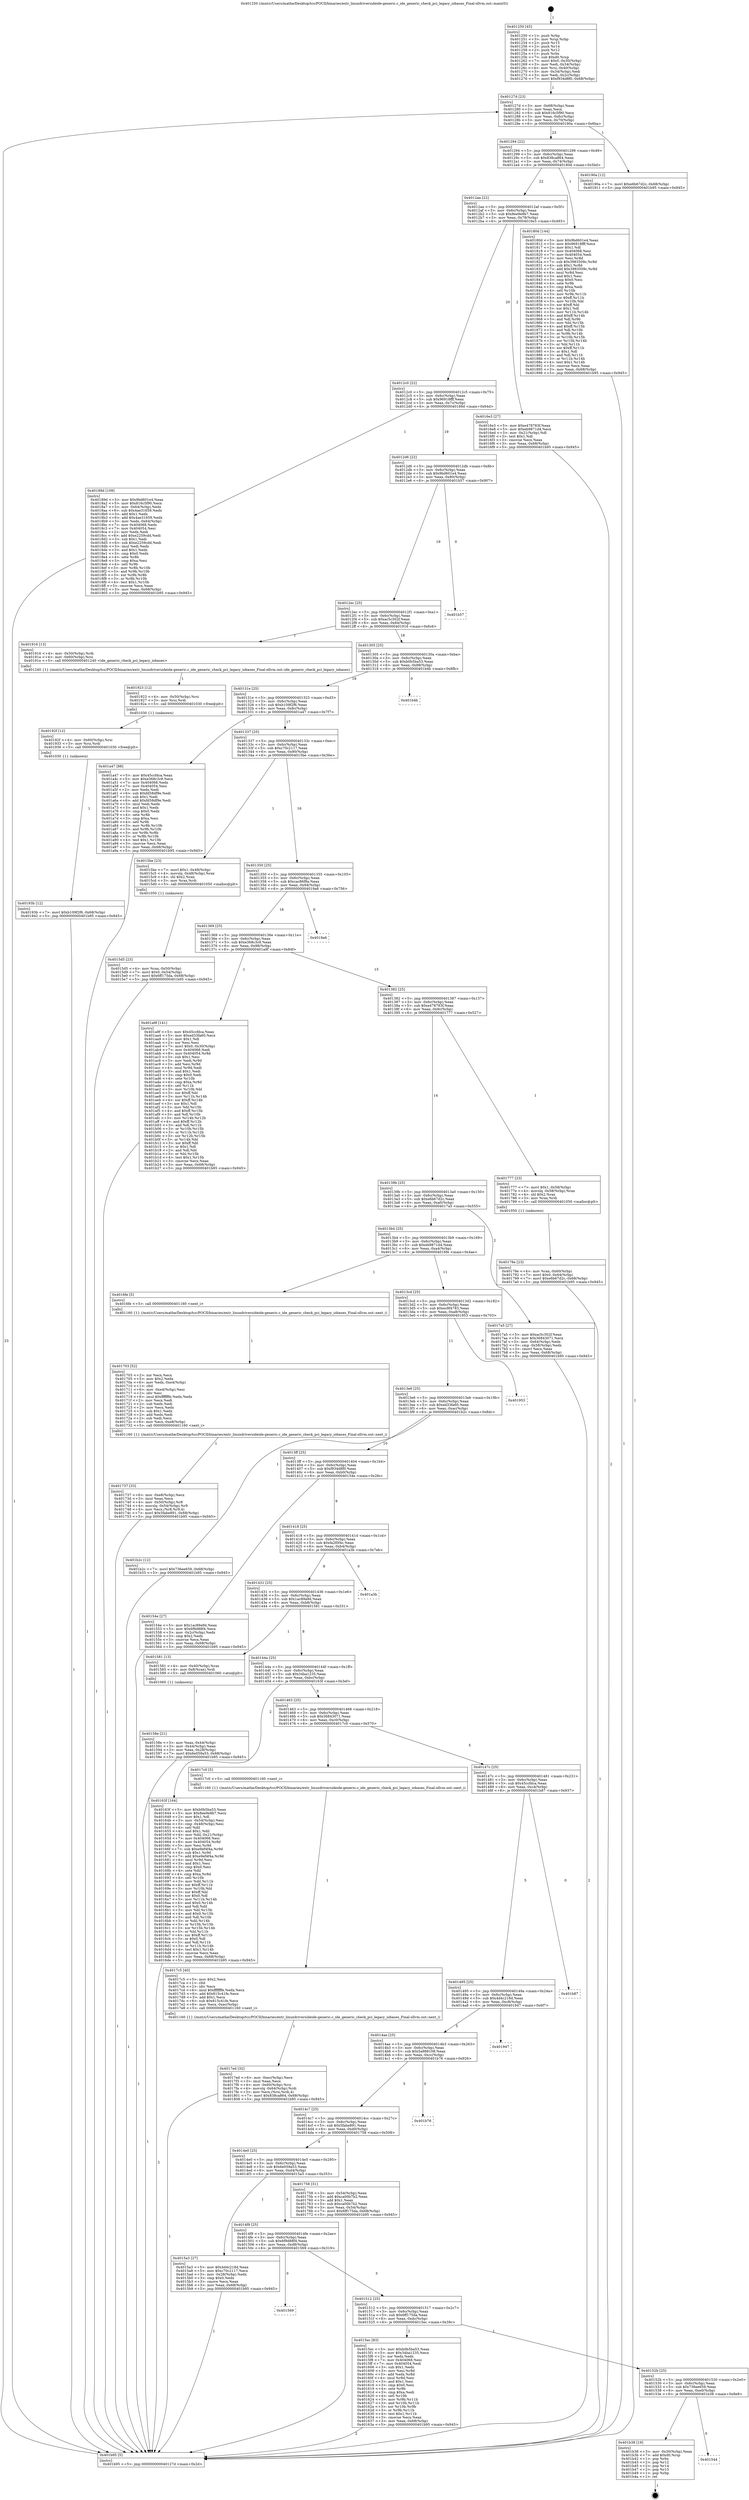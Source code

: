 digraph "0x401250" {
  label = "0x401250 (/mnt/c/Users/mathe/Desktop/tcc/POCII/binaries/extr_linuxdriversideide-generic.c_ide_generic_check_pci_legacy_iobases_Final-ollvm.out::main(0))"
  labelloc = "t"
  node[shape=record]

  Entry [label="",width=0.3,height=0.3,shape=circle,fillcolor=black,style=filled]
  "0x40127d" [label="{
     0x40127d [23]\l
     | [instrs]\l
     &nbsp;&nbsp;0x40127d \<+3\>: mov -0x68(%rbp),%eax\l
     &nbsp;&nbsp;0x401280 \<+2\>: mov %eax,%ecx\l
     &nbsp;&nbsp;0x401282 \<+6\>: sub $0x816c5f90,%ecx\l
     &nbsp;&nbsp;0x401288 \<+3\>: mov %eax,-0x6c(%rbp)\l
     &nbsp;&nbsp;0x40128b \<+3\>: mov %ecx,-0x70(%rbp)\l
     &nbsp;&nbsp;0x40128e \<+6\>: je 000000000040190a \<main+0x6ba\>\l
  }"]
  "0x40190a" [label="{
     0x40190a [12]\l
     | [instrs]\l
     &nbsp;&nbsp;0x40190a \<+7\>: movl $0xe6b67d2c,-0x68(%rbp)\l
     &nbsp;&nbsp;0x401911 \<+5\>: jmp 0000000000401b95 \<main+0x945\>\l
  }"]
  "0x401294" [label="{
     0x401294 [22]\l
     | [instrs]\l
     &nbsp;&nbsp;0x401294 \<+5\>: jmp 0000000000401299 \<main+0x49\>\l
     &nbsp;&nbsp;0x401299 \<+3\>: mov -0x6c(%rbp),%eax\l
     &nbsp;&nbsp;0x40129c \<+5\>: sub $0x838ca864,%eax\l
     &nbsp;&nbsp;0x4012a1 \<+3\>: mov %eax,-0x74(%rbp)\l
     &nbsp;&nbsp;0x4012a4 \<+6\>: je 000000000040180d \<main+0x5bd\>\l
  }"]
  Exit [label="",width=0.3,height=0.3,shape=circle,fillcolor=black,style=filled,peripheries=2]
  "0x40180d" [label="{
     0x40180d [144]\l
     | [instrs]\l
     &nbsp;&nbsp;0x40180d \<+5\>: mov $0x9bd601e4,%eax\l
     &nbsp;&nbsp;0x401812 \<+5\>: mov $0x96918fff,%ecx\l
     &nbsp;&nbsp;0x401817 \<+2\>: mov $0x1,%dl\l
     &nbsp;&nbsp;0x401819 \<+7\>: mov 0x404068,%esi\l
     &nbsp;&nbsp;0x401820 \<+7\>: mov 0x404054,%edi\l
     &nbsp;&nbsp;0x401827 \<+3\>: mov %esi,%r8d\l
     &nbsp;&nbsp;0x40182a \<+7\>: sub $0x3983509c,%r8d\l
     &nbsp;&nbsp;0x401831 \<+4\>: sub $0x1,%r8d\l
     &nbsp;&nbsp;0x401835 \<+7\>: add $0x3983509c,%r8d\l
     &nbsp;&nbsp;0x40183c \<+4\>: imul %r8d,%esi\l
     &nbsp;&nbsp;0x401840 \<+3\>: and $0x1,%esi\l
     &nbsp;&nbsp;0x401843 \<+3\>: cmp $0x0,%esi\l
     &nbsp;&nbsp;0x401846 \<+4\>: sete %r9b\l
     &nbsp;&nbsp;0x40184a \<+3\>: cmp $0xa,%edi\l
     &nbsp;&nbsp;0x40184d \<+4\>: setl %r10b\l
     &nbsp;&nbsp;0x401851 \<+3\>: mov %r9b,%r11b\l
     &nbsp;&nbsp;0x401854 \<+4\>: xor $0xff,%r11b\l
     &nbsp;&nbsp;0x401858 \<+3\>: mov %r10b,%bl\l
     &nbsp;&nbsp;0x40185b \<+3\>: xor $0xff,%bl\l
     &nbsp;&nbsp;0x40185e \<+3\>: xor $0x1,%dl\l
     &nbsp;&nbsp;0x401861 \<+3\>: mov %r11b,%r14b\l
     &nbsp;&nbsp;0x401864 \<+4\>: and $0xff,%r14b\l
     &nbsp;&nbsp;0x401868 \<+3\>: and %dl,%r9b\l
     &nbsp;&nbsp;0x40186b \<+3\>: mov %bl,%r15b\l
     &nbsp;&nbsp;0x40186e \<+4\>: and $0xff,%r15b\l
     &nbsp;&nbsp;0x401872 \<+3\>: and %dl,%r10b\l
     &nbsp;&nbsp;0x401875 \<+3\>: or %r9b,%r14b\l
     &nbsp;&nbsp;0x401878 \<+3\>: or %r10b,%r15b\l
     &nbsp;&nbsp;0x40187b \<+3\>: xor %r15b,%r14b\l
     &nbsp;&nbsp;0x40187e \<+3\>: or %bl,%r11b\l
     &nbsp;&nbsp;0x401881 \<+4\>: xor $0xff,%r11b\l
     &nbsp;&nbsp;0x401885 \<+3\>: or $0x1,%dl\l
     &nbsp;&nbsp;0x401888 \<+3\>: and %dl,%r11b\l
     &nbsp;&nbsp;0x40188b \<+3\>: or %r11b,%r14b\l
     &nbsp;&nbsp;0x40188e \<+4\>: test $0x1,%r14b\l
     &nbsp;&nbsp;0x401892 \<+3\>: cmovne %ecx,%eax\l
     &nbsp;&nbsp;0x401895 \<+3\>: mov %eax,-0x68(%rbp)\l
     &nbsp;&nbsp;0x401898 \<+5\>: jmp 0000000000401b95 \<main+0x945\>\l
  }"]
  "0x4012aa" [label="{
     0x4012aa [22]\l
     | [instrs]\l
     &nbsp;&nbsp;0x4012aa \<+5\>: jmp 00000000004012af \<main+0x5f\>\l
     &nbsp;&nbsp;0x4012af \<+3\>: mov -0x6c(%rbp),%eax\l
     &nbsp;&nbsp;0x4012b2 \<+5\>: sub $0x8ee9e9b7,%eax\l
     &nbsp;&nbsp;0x4012b7 \<+3\>: mov %eax,-0x78(%rbp)\l
     &nbsp;&nbsp;0x4012ba \<+6\>: je 00000000004016e3 \<main+0x493\>\l
  }"]
  "0x401544" [label="{
     0x401544\l
  }", style=dashed]
  "0x4016e3" [label="{
     0x4016e3 [27]\l
     | [instrs]\l
     &nbsp;&nbsp;0x4016e3 \<+5\>: mov $0xe478783f,%eax\l
     &nbsp;&nbsp;0x4016e8 \<+5\>: mov $0xeb9871d4,%ecx\l
     &nbsp;&nbsp;0x4016ed \<+3\>: mov -0x21(%rbp),%dl\l
     &nbsp;&nbsp;0x4016f0 \<+3\>: test $0x1,%dl\l
     &nbsp;&nbsp;0x4016f3 \<+3\>: cmovne %ecx,%eax\l
     &nbsp;&nbsp;0x4016f6 \<+3\>: mov %eax,-0x68(%rbp)\l
     &nbsp;&nbsp;0x4016f9 \<+5\>: jmp 0000000000401b95 \<main+0x945\>\l
  }"]
  "0x4012c0" [label="{
     0x4012c0 [22]\l
     | [instrs]\l
     &nbsp;&nbsp;0x4012c0 \<+5\>: jmp 00000000004012c5 \<main+0x75\>\l
     &nbsp;&nbsp;0x4012c5 \<+3\>: mov -0x6c(%rbp),%eax\l
     &nbsp;&nbsp;0x4012c8 \<+5\>: sub $0x96918fff,%eax\l
     &nbsp;&nbsp;0x4012cd \<+3\>: mov %eax,-0x7c(%rbp)\l
     &nbsp;&nbsp;0x4012d0 \<+6\>: je 000000000040189d \<main+0x64d\>\l
  }"]
  "0x401b38" [label="{
     0x401b38 [19]\l
     | [instrs]\l
     &nbsp;&nbsp;0x401b38 \<+3\>: mov -0x30(%rbp),%eax\l
     &nbsp;&nbsp;0x401b3b \<+7\>: add $0xd0,%rsp\l
     &nbsp;&nbsp;0x401b42 \<+1\>: pop %rbx\l
     &nbsp;&nbsp;0x401b43 \<+2\>: pop %r12\l
     &nbsp;&nbsp;0x401b45 \<+2\>: pop %r14\l
     &nbsp;&nbsp;0x401b47 \<+2\>: pop %r15\l
     &nbsp;&nbsp;0x401b49 \<+1\>: pop %rbp\l
     &nbsp;&nbsp;0x401b4a \<+1\>: ret\l
  }"]
  "0x40189d" [label="{
     0x40189d [109]\l
     | [instrs]\l
     &nbsp;&nbsp;0x40189d \<+5\>: mov $0x9bd601e4,%eax\l
     &nbsp;&nbsp;0x4018a2 \<+5\>: mov $0x816c5f90,%ecx\l
     &nbsp;&nbsp;0x4018a7 \<+3\>: mov -0x64(%rbp),%edx\l
     &nbsp;&nbsp;0x4018aa \<+6\>: sub $0x4ae31659,%edx\l
     &nbsp;&nbsp;0x4018b0 \<+3\>: add $0x1,%edx\l
     &nbsp;&nbsp;0x4018b3 \<+6\>: add $0x4ae31659,%edx\l
     &nbsp;&nbsp;0x4018b9 \<+3\>: mov %edx,-0x64(%rbp)\l
     &nbsp;&nbsp;0x4018bc \<+7\>: mov 0x404068,%edx\l
     &nbsp;&nbsp;0x4018c3 \<+7\>: mov 0x404054,%esi\l
     &nbsp;&nbsp;0x4018ca \<+2\>: mov %edx,%edi\l
     &nbsp;&nbsp;0x4018cc \<+6\>: add $0xe2259cdd,%edi\l
     &nbsp;&nbsp;0x4018d2 \<+3\>: sub $0x1,%edi\l
     &nbsp;&nbsp;0x4018d5 \<+6\>: sub $0xe2259cdd,%edi\l
     &nbsp;&nbsp;0x4018db \<+3\>: imul %edi,%edx\l
     &nbsp;&nbsp;0x4018de \<+3\>: and $0x1,%edx\l
     &nbsp;&nbsp;0x4018e1 \<+3\>: cmp $0x0,%edx\l
     &nbsp;&nbsp;0x4018e4 \<+4\>: sete %r8b\l
     &nbsp;&nbsp;0x4018e8 \<+3\>: cmp $0xa,%esi\l
     &nbsp;&nbsp;0x4018eb \<+4\>: setl %r9b\l
     &nbsp;&nbsp;0x4018ef \<+3\>: mov %r8b,%r10b\l
     &nbsp;&nbsp;0x4018f2 \<+3\>: and %r9b,%r10b\l
     &nbsp;&nbsp;0x4018f5 \<+3\>: xor %r9b,%r8b\l
     &nbsp;&nbsp;0x4018f8 \<+3\>: or %r8b,%r10b\l
     &nbsp;&nbsp;0x4018fb \<+4\>: test $0x1,%r10b\l
     &nbsp;&nbsp;0x4018ff \<+3\>: cmovne %ecx,%eax\l
     &nbsp;&nbsp;0x401902 \<+3\>: mov %eax,-0x68(%rbp)\l
     &nbsp;&nbsp;0x401905 \<+5\>: jmp 0000000000401b95 \<main+0x945\>\l
  }"]
  "0x4012d6" [label="{
     0x4012d6 [22]\l
     | [instrs]\l
     &nbsp;&nbsp;0x4012d6 \<+5\>: jmp 00000000004012db \<main+0x8b\>\l
     &nbsp;&nbsp;0x4012db \<+3\>: mov -0x6c(%rbp),%eax\l
     &nbsp;&nbsp;0x4012de \<+5\>: sub $0x9bd601e4,%eax\l
     &nbsp;&nbsp;0x4012e3 \<+3\>: mov %eax,-0x80(%rbp)\l
     &nbsp;&nbsp;0x4012e6 \<+6\>: je 0000000000401b57 \<main+0x907\>\l
  }"]
  "0x40193b" [label="{
     0x40193b [12]\l
     | [instrs]\l
     &nbsp;&nbsp;0x40193b \<+7\>: movl $0xb109f2f6,-0x68(%rbp)\l
     &nbsp;&nbsp;0x401942 \<+5\>: jmp 0000000000401b95 \<main+0x945\>\l
  }"]
  "0x401b57" [label="{
     0x401b57\l
  }", style=dashed]
  "0x4012ec" [label="{
     0x4012ec [25]\l
     | [instrs]\l
     &nbsp;&nbsp;0x4012ec \<+5\>: jmp 00000000004012f1 \<main+0xa1\>\l
     &nbsp;&nbsp;0x4012f1 \<+3\>: mov -0x6c(%rbp),%eax\l
     &nbsp;&nbsp;0x4012f4 \<+5\>: sub $0xac5c302f,%eax\l
     &nbsp;&nbsp;0x4012f9 \<+6\>: mov %eax,-0x84(%rbp)\l
     &nbsp;&nbsp;0x4012ff \<+6\>: je 0000000000401916 \<main+0x6c6\>\l
  }"]
  "0x40192f" [label="{
     0x40192f [12]\l
     | [instrs]\l
     &nbsp;&nbsp;0x40192f \<+4\>: mov -0x60(%rbp),%rsi\l
     &nbsp;&nbsp;0x401933 \<+3\>: mov %rsi,%rdi\l
     &nbsp;&nbsp;0x401936 \<+5\>: call 0000000000401030 \<free@plt\>\l
     | [calls]\l
     &nbsp;&nbsp;0x401030 \{1\} (unknown)\l
  }"]
  "0x401916" [label="{
     0x401916 [13]\l
     | [instrs]\l
     &nbsp;&nbsp;0x401916 \<+4\>: mov -0x50(%rbp),%rdi\l
     &nbsp;&nbsp;0x40191a \<+4\>: mov -0x60(%rbp),%rsi\l
     &nbsp;&nbsp;0x40191e \<+5\>: call 0000000000401240 \<ide_generic_check_pci_legacy_iobases\>\l
     | [calls]\l
     &nbsp;&nbsp;0x401240 \{1\} (/mnt/c/Users/mathe/Desktop/tcc/POCII/binaries/extr_linuxdriversideide-generic.c_ide_generic_check_pci_legacy_iobases_Final-ollvm.out::ide_generic_check_pci_legacy_iobases)\l
  }"]
  "0x401305" [label="{
     0x401305 [25]\l
     | [instrs]\l
     &nbsp;&nbsp;0x401305 \<+5\>: jmp 000000000040130a \<main+0xba\>\l
     &nbsp;&nbsp;0x40130a \<+3\>: mov -0x6c(%rbp),%eax\l
     &nbsp;&nbsp;0x40130d \<+5\>: sub $0xb0b5ba53,%eax\l
     &nbsp;&nbsp;0x401312 \<+6\>: mov %eax,-0x88(%rbp)\l
     &nbsp;&nbsp;0x401318 \<+6\>: je 0000000000401b4b \<main+0x8fb\>\l
  }"]
  "0x401923" [label="{
     0x401923 [12]\l
     | [instrs]\l
     &nbsp;&nbsp;0x401923 \<+4\>: mov -0x50(%rbp),%rsi\l
     &nbsp;&nbsp;0x401927 \<+3\>: mov %rsi,%rdi\l
     &nbsp;&nbsp;0x40192a \<+5\>: call 0000000000401030 \<free@plt\>\l
     | [calls]\l
     &nbsp;&nbsp;0x401030 \{1\} (unknown)\l
  }"]
  "0x401b4b" [label="{
     0x401b4b\l
  }", style=dashed]
  "0x40131e" [label="{
     0x40131e [25]\l
     | [instrs]\l
     &nbsp;&nbsp;0x40131e \<+5\>: jmp 0000000000401323 \<main+0xd3\>\l
     &nbsp;&nbsp;0x401323 \<+3\>: mov -0x6c(%rbp),%eax\l
     &nbsp;&nbsp;0x401326 \<+5\>: sub $0xb109f2f6,%eax\l
     &nbsp;&nbsp;0x40132b \<+6\>: mov %eax,-0x8c(%rbp)\l
     &nbsp;&nbsp;0x401331 \<+6\>: je 0000000000401a47 \<main+0x7f7\>\l
  }"]
  "0x4017ed" [label="{
     0x4017ed [32]\l
     | [instrs]\l
     &nbsp;&nbsp;0x4017ed \<+6\>: mov -0xec(%rbp),%ecx\l
     &nbsp;&nbsp;0x4017f3 \<+3\>: imul %eax,%ecx\l
     &nbsp;&nbsp;0x4017f6 \<+4\>: mov -0x60(%rbp),%rsi\l
     &nbsp;&nbsp;0x4017fa \<+4\>: movslq -0x64(%rbp),%rdi\l
     &nbsp;&nbsp;0x4017fe \<+3\>: mov %ecx,(%rsi,%rdi,4)\l
     &nbsp;&nbsp;0x401801 \<+7\>: movl $0x838ca864,-0x68(%rbp)\l
     &nbsp;&nbsp;0x401808 \<+5\>: jmp 0000000000401b95 \<main+0x945\>\l
  }"]
  "0x401a47" [label="{
     0x401a47 [88]\l
     | [instrs]\l
     &nbsp;&nbsp;0x401a47 \<+5\>: mov $0x45ccfdca,%eax\l
     &nbsp;&nbsp;0x401a4c \<+5\>: mov $0xe368c3c9,%ecx\l
     &nbsp;&nbsp;0x401a51 \<+7\>: mov 0x404068,%edx\l
     &nbsp;&nbsp;0x401a58 \<+7\>: mov 0x404054,%esi\l
     &nbsp;&nbsp;0x401a5f \<+2\>: mov %edx,%edi\l
     &nbsp;&nbsp;0x401a61 \<+6\>: sub $0xfd58df9e,%edi\l
     &nbsp;&nbsp;0x401a67 \<+3\>: sub $0x1,%edi\l
     &nbsp;&nbsp;0x401a6a \<+6\>: add $0xfd58df9e,%edi\l
     &nbsp;&nbsp;0x401a70 \<+3\>: imul %edi,%edx\l
     &nbsp;&nbsp;0x401a73 \<+3\>: and $0x1,%edx\l
     &nbsp;&nbsp;0x401a76 \<+3\>: cmp $0x0,%edx\l
     &nbsp;&nbsp;0x401a79 \<+4\>: sete %r8b\l
     &nbsp;&nbsp;0x401a7d \<+3\>: cmp $0xa,%esi\l
     &nbsp;&nbsp;0x401a80 \<+4\>: setl %r9b\l
     &nbsp;&nbsp;0x401a84 \<+3\>: mov %r8b,%r10b\l
     &nbsp;&nbsp;0x401a87 \<+3\>: and %r9b,%r10b\l
     &nbsp;&nbsp;0x401a8a \<+3\>: xor %r9b,%r8b\l
     &nbsp;&nbsp;0x401a8d \<+3\>: or %r8b,%r10b\l
     &nbsp;&nbsp;0x401a90 \<+4\>: test $0x1,%r10b\l
     &nbsp;&nbsp;0x401a94 \<+3\>: cmovne %ecx,%eax\l
     &nbsp;&nbsp;0x401a97 \<+3\>: mov %eax,-0x68(%rbp)\l
     &nbsp;&nbsp;0x401a9a \<+5\>: jmp 0000000000401b95 \<main+0x945\>\l
  }"]
  "0x401337" [label="{
     0x401337 [25]\l
     | [instrs]\l
     &nbsp;&nbsp;0x401337 \<+5\>: jmp 000000000040133c \<main+0xec\>\l
     &nbsp;&nbsp;0x40133c \<+3\>: mov -0x6c(%rbp),%eax\l
     &nbsp;&nbsp;0x40133f \<+5\>: sub $0xc70c2117,%eax\l
     &nbsp;&nbsp;0x401344 \<+6\>: mov %eax,-0x90(%rbp)\l
     &nbsp;&nbsp;0x40134a \<+6\>: je 00000000004015be \<main+0x36e\>\l
  }"]
  "0x4017c5" [label="{
     0x4017c5 [40]\l
     | [instrs]\l
     &nbsp;&nbsp;0x4017c5 \<+5\>: mov $0x2,%ecx\l
     &nbsp;&nbsp;0x4017ca \<+1\>: cltd\l
     &nbsp;&nbsp;0x4017cb \<+2\>: idiv %ecx\l
     &nbsp;&nbsp;0x4017cd \<+6\>: imul $0xfffffffe,%edx,%ecx\l
     &nbsp;&nbsp;0x4017d3 \<+6\>: add $0x815c41fe,%ecx\l
     &nbsp;&nbsp;0x4017d9 \<+3\>: add $0x1,%ecx\l
     &nbsp;&nbsp;0x4017dc \<+6\>: sub $0x815c41fe,%ecx\l
     &nbsp;&nbsp;0x4017e2 \<+6\>: mov %ecx,-0xec(%rbp)\l
     &nbsp;&nbsp;0x4017e8 \<+5\>: call 0000000000401160 \<next_i\>\l
     | [calls]\l
     &nbsp;&nbsp;0x401160 \{1\} (/mnt/c/Users/mathe/Desktop/tcc/POCII/binaries/extr_linuxdriversideide-generic.c_ide_generic_check_pci_legacy_iobases_Final-ollvm.out::next_i)\l
  }"]
  "0x4015be" [label="{
     0x4015be [23]\l
     | [instrs]\l
     &nbsp;&nbsp;0x4015be \<+7\>: movl $0x1,-0x48(%rbp)\l
     &nbsp;&nbsp;0x4015c5 \<+4\>: movslq -0x48(%rbp),%rax\l
     &nbsp;&nbsp;0x4015c9 \<+4\>: shl $0x2,%rax\l
     &nbsp;&nbsp;0x4015cd \<+3\>: mov %rax,%rdi\l
     &nbsp;&nbsp;0x4015d0 \<+5\>: call 0000000000401050 \<malloc@plt\>\l
     | [calls]\l
     &nbsp;&nbsp;0x401050 \{1\} (unknown)\l
  }"]
  "0x401350" [label="{
     0x401350 [25]\l
     | [instrs]\l
     &nbsp;&nbsp;0x401350 \<+5\>: jmp 0000000000401355 \<main+0x105\>\l
     &nbsp;&nbsp;0x401355 \<+3\>: mov -0x6c(%rbp),%eax\l
     &nbsp;&nbsp;0x401358 \<+5\>: sub $0xcac86f8a,%eax\l
     &nbsp;&nbsp;0x40135d \<+6\>: mov %eax,-0x94(%rbp)\l
     &nbsp;&nbsp;0x401363 \<+6\>: je 00000000004019a6 \<main+0x756\>\l
  }"]
  "0x40178e" [label="{
     0x40178e [23]\l
     | [instrs]\l
     &nbsp;&nbsp;0x40178e \<+4\>: mov %rax,-0x60(%rbp)\l
     &nbsp;&nbsp;0x401792 \<+7\>: movl $0x0,-0x64(%rbp)\l
     &nbsp;&nbsp;0x401799 \<+7\>: movl $0xe6b67d2c,-0x68(%rbp)\l
     &nbsp;&nbsp;0x4017a0 \<+5\>: jmp 0000000000401b95 \<main+0x945\>\l
  }"]
  "0x4019a6" [label="{
     0x4019a6\l
  }", style=dashed]
  "0x401369" [label="{
     0x401369 [25]\l
     | [instrs]\l
     &nbsp;&nbsp;0x401369 \<+5\>: jmp 000000000040136e \<main+0x11e\>\l
     &nbsp;&nbsp;0x40136e \<+3\>: mov -0x6c(%rbp),%eax\l
     &nbsp;&nbsp;0x401371 \<+5\>: sub $0xe368c3c9,%eax\l
     &nbsp;&nbsp;0x401376 \<+6\>: mov %eax,-0x98(%rbp)\l
     &nbsp;&nbsp;0x40137c \<+6\>: je 0000000000401a9f \<main+0x84f\>\l
  }"]
  "0x401737" [label="{
     0x401737 [33]\l
     | [instrs]\l
     &nbsp;&nbsp;0x401737 \<+6\>: mov -0xe8(%rbp),%ecx\l
     &nbsp;&nbsp;0x40173d \<+3\>: imul %eax,%ecx\l
     &nbsp;&nbsp;0x401740 \<+4\>: mov -0x50(%rbp),%r8\l
     &nbsp;&nbsp;0x401744 \<+4\>: movslq -0x54(%rbp),%r9\l
     &nbsp;&nbsp;0x401748 \<+4\>: mov %ecx,(%r8,%r9,4)\l
     &nbsp;&nbsp;0x40174c \<+7\>: movl $0x5fabe891,-0x68(%rbp)\l
     &nbsp;&nbsp;0x401753 \<+5\>: jmp 0000000000401b95 \<main+0x945\>\l
  }"]
  "0x401a9f" [label="{
     0x401a9f [141]\l
     | [instrs]\l
     &nbsp;&nbsp;0x401a9f \<+5\>: mov $0x45ccfdca,%eax\l
     &nbsp;&nbsp;0x401aa4 \<+5\>: mov $0xed33fa60,%ecx\l
     &nbsp;&nbsp;0x401aa9 \<+2\>: mov $0x1,%dl\l
     &nbsp;&nbsp;0x401aab \<+2\>: xor %esi,%esi\l
     &nbsp;&nbsp;0x401aad \<+7\>: movl $0x0,-0x30(%rbp)\l
     &nbsp;&nbsp;0x401ab4 \<+7\>: mov 0x404068,%edi\l
     &nbsp;&nbsp;0x401abb \<+8\>: mov 0x404054,%r8d\l
     &nbsp;&nbsp;0x401ac3 \<+3\>: sub $0x1,%esi\l
     &nbsp;&nbsp;0x401ac6 \<+3\>: mov %edi,%r9d\l
     &nbsp;&nbsp;0x401ac9 \<+3\>: add %esi,%r9d\l
     &nbsp;&nbsp;0x401acc \<+4\>: imul %r9d,%edi\l
     &nbsp;&nbsp;0x401ad0 \<+3\>: and $0x1,%edi\l
     &nbsp;&nbsp;0x401ad3 \<+3\>: cmp $0x0,%edi\l
     &nbsp;&nbsp;0x401ad6 \<+4\>: sete %r10b\l
     &nbsp;&nbsp;0x401ada \<+4\>: cmp $0xa,%r8d\l
     &nbsp;&nbsp;0x401ade \<+4\>: setl %r11b\l
     &nbsp;&nbsp;0x401ae2 \<+3\>: mov %r10b,%bl\l
     &nbsp;&nbsp;0x401ae5 \<+3\>: xor $0xff,%bl\l
     &nbsp;&nbsp;0x401ae8 \<+3\>: mov %r11b,%r14b\l
     &nbsp;&nbsp;0x401aeb \<+4\>: xor $0xff,%r14b\l
     &nbsp;&nbsp;0x401aef \<+3\>: xor $0x1,%dl\l
     &nbsp;&nbsp;0x401af2 \<+3\>: mov %bl,%r15b\l
     &nbsp;&nbsp;0x401af5 \<+4\>: and $0xff,%r15b\l
     &nbsp;&nbsp;0x401af9 \<+3\>: and %dl,%r10b\l
     &nbsp;&nbsp;0x401afc \<+3\>: mov %r14b,%r12b\l
     &nbsp;&nbsp;0x401aff \<+4\>: and $0xff,%r12b\l
     &nbsp;&nbsp;0x401b03 \<+3\>: and %dl,%r11b\l
     &nbsp;&nbsp;0x401b06 \<+3\>: or %r10b,%r15b\l
     &nbsp;&nbsp;0x401b09 \<+3\>: or %r11b,%r12b\l
     &nbsp;&nbsp;0x401b0c \<+3\>: xor %r12b,%r15b\l
     &nbsp;&nbsp;0x401b0f \<+3\>: or %r14b,%bl\l
     &nbsp;&nbsp;0x401b12 \<+3\>: xor $0xff,%bl\l
     &nbsp;&nbsp;0x401b15 \<+3\>: or $0x1,%dl\l
     &nbsp;&nbsp;0x401b18 \<+2\>: and %dl,%bl\l
     &nbsp;&nbsp;0x401b1a \<+3\>: or %bl,%r15b\l
     &nbsp;&nbsp;0x401b1d \<+4\>: test $0x1,%r15b\l
     &nbsp;&nbsp;0x401b21 \<+3\>: cmovne %ecx,%eax\l
     &nbsp;&nbsp;0x401b24 \<+3\>: mov %eax,-0x68(%rbp)\l
     &nbsp;&nbsp;0x401b27 \<+5\>: jmp 0000000000401b95 \<main+0x945\>\l
  }"]
  "0x401382" [label="{
     0x401382 [25]\l
     | [instrs]\l
     &nbsp;&nbsp;0x401382 \<+5\>: jmp 0000000000401387 \<main+0x137\>\l
     &nbsp;&nbsp;0x401387 \<+3\>: mov -0x6c(%rbp),%eax\l
     &nbsp;&nbsp;0x40138a \<+5\>: sub $0xe478783f,%eax\l
     &nbsp;&nbsp;0x40138f \<+6\>: mov %eax,-0x9c(%rbp)\l
     &nbsp;&nbsp;0x401395 \<+6\>: je 0000000000401777 \<main+0x527\>\l
  }"]
  "0x401703" [label="{
     0x401703 [52]\l
     | [instrs]\l
     &nbsp;&nbsp;0x401703 \<+2\>: xor %ecx,%ecx\l
     &nbsp;&nbsp;0x401705 \<+5\>: mov $0x2,%edx\l
     &nbsp;&nbsp;0x40170a \<+6\>: mov %edx,-0xe4(%rbp)\l
     &nbsp;&nbsp;0x401710 \<+1\>: cltd\l
     &nbsp;&nbsp;0x401711 \<+6\>: mov -0xe4(%rbp),%esi\l
     &nbsp;&nbsp;0x401717 \<+2\>: idiv %esi\l
     &nbsp;&nbsp;0x401719 \<+6\>: imul $0xfffffffe,%edx,%edx\l
     &nbsp;&nbsp;0x40171f \<+2\>: mov %ecx,%edi\l
     &nbsp;&nbsp;0x401721 \<+2\>: sub %edx,%edi\l
     &nbsp;&nbsp;0x401723 \<+2\>: mov %ecx,%edx\l
     &nbsp;&nbsp;0x401725 \<+3\>: sub $0x1,%edx\l
     &nbsp;&nbsp;0x401728 \<+2\>: add %edx,%edi\l
     &nbsp;&nbsp;0x40172a \<+2\>: sub %edi,%ecx\l
     &nbsp;&nbsp;0x40172c \<+6\>: mov %ecx,-0xe8(%rbp)\l
     &nbsp;&nbsp;0x401732 \<+5\>: call 0000000000401160 \<next_i\>\l
     | [calls]\l
     &nbsp;&nbsp;0x401160 \{1\} (/mnt/c/Users/mathe/Desktop/tcc/POCII/binaries/extr_linuxdriversideide-generic.c_ide_generic_check_pci_legacy_iobases_Final-ollvm.out::next_i)\l
  }"]
  "0x401777" [label="{
     0x401777 [23]\l
     | [instrs]\l
     &nbsp;&nbsp;0x401777 \<+7\>: movl $0x1,-0x58(%rbp)\l
     &nbsp;&nbsp;0x40177e \<+4\>: movslq -0x58(%rbp),%rax\l
     &nbsp;&nbsp;0x401782 \<+4\>: shl $0x2,%rax\l
     &nbsp;&nbsp;0x401786 \<+3\>: mov %rax,%rdi\l
     &nbsp;&nbsp;0x401789 \<+5\>: call 0000000000401050 \<malloc@plt\>\l
     | [calls]\l
     &nbsp;&nbsp;0x401050 \{1\} (unknown)\l
  }"]
  "0x40139b" [label="{
     0x40139b [25]\l
     | [instrs]\l
     &nbsp;&nbsp;0x40139b \<+5\>: jmp 00000000004013a0 \<main+0x150\>\l
     &nbsp;&nbsp;0x4013a0 \<+3\>: mov -0x6c(%rbp),%eax\l
     &nbsp;&nbsp;0x4013a3 \<+5\>: sub $0xe6b67d2c,%eax\l
     &nbsp;&nbsp;0x4013a8 \<+6\>: mov %eax,-0xa0(%rbp)\l
     &nbsp;&nbsp;0x4013ae \<+6\>: je 00000000004017a5 \<main+0x555\>\l
  }"]
  "0x40152b" [label="{
     0x40152b [25]\l
     | [instrs]\l
     &nbsp;&nbsp;0x40152b \<+5\>: jmp 0000000000401530 \<main+0x2e0\>\l
     &nbsp;&nbsp;0x401530 \<+3\>: mov -0x6c(%rbp),%eax\l
     &nbsp;&nbsp;0x401533 \<+5\>: sub $0x736ee659,%eax\l
     &nbsp;&nbsp;0x401538 \<+6\>: mov %eax,-0xe0(%rbp)\l
     &nbsp;&nbsp;0x40153e \<+6\>: je 0000000000401b38 \<main+0x8e8\>\l
  }"]
  "0x4017a5" [label="{
     0x4017a5 [27]\l
     | [instrs]\l
     &nbsp;&nbsp;0x4017a5 \<+5\>: mov $0xac5c302f,%eax\l
     &nbsp;&nbsp;0x4017aa \<+5\>: mov $0x36843071,%ecx\l
     &nbsp;&nbsp;0x4017af \<+3\>: mov -0x64(%rbp),%edx\l
     &nbsp;&nbsp;0x4017b2 \<+3\>: cmp -0x58(%rbp),%edx\l
     &nbsp;&nbsp;0x4017b5 \<+3\>: cmovl %ecx,%eax\l
     &nbsp;&nbsp;0x4017b8 \<+3\>: mov %eax,-0x68(%rbp)\l
     &nbsp;&nbsp;0x4017bb \<+5\>: jmp 0000000000401b95 \<main+0x945\>\l
  }"]
  "0x4013b4" [label="{
     0x4013b4 [25]\l
     | [instrs]\l
     &nbsp;&nbsp;0x4013b4 \<+5\>: jmp 00000000004013b9 \<main+0x169\>\l
     &nbsp;&nbsp;0x4013b9 \<+3\>: mov -0x6c(%rbp),%eax\l
     &nbsp;&nbsp;0x4013bc \<+5\>: sub $0xeb9871d4,%eax\l
     &nbsp;&nbsp;0x4013c1 \<+6\>: mov %eax,-0xa4(%rbp)\l
     &nbsp;&nbsp;0x4013c7 \<+6\>: je 00000000004016fe \<main+0x4ae\>\l
  }"]
  "0x4015ec" [label="{
     0x4015ec [83]\l
     | [instrs]\l
     &nbsp;&nbsp;0x4015ec \<+5\>: mov $0xb0b5ba53,%eax\l
     &nbsp;&nbsp;0x4015f1 \<+5\>: mov $0x34ba1235,%ecx\l
     &nbsp;&nbsp;0x4015f6 \<+2\>: xor %edx,%edx\l
     &nbsp;&nbsp;0x4015f8 \<+7\>: mov 0x404068,%esi\l
     &nbsp;&nbsp;0x4015ff \<+7\>: mov 0x404054,%edi\l
     &nbsp;&nbsp;0x401606 \<+3\>: sub $0x1,%edx\l
     &nbsp;&nbsp;0x401609 \<+3\>: mov %esi,%r8d\l
     &nbsp;&nbsp;0x40160c \<+3\>: add %edx,%r8d\l
     &nbsp;&nbsp;0x40160f \<+4\>: imul %r8d,%esi\l
     &nbsp;&nbsp;0x401613 \<+3\>: and $0x1,%esi\l
     &nbsp;&nbsp;0x401616 \<+3\>: cmp $0x0,%esi\l
     &nbsp;&nbsp;0x401619 \<+4\>: sete %r9b\l
     &nbsp;&nbsp;0x40161d \<+3\>: cmp $0xa,%edi\l
     &nbsp;&nbsp;0x401620 \<+4\>: setl %r10b\l
     &nbsp;&nbsp;0x401624 \<+3\>: mov %r9b,%r11b\l
     &nbsp;&nbsp;0x401627 \<+3\>: and %r10b,%r11b\l
     &nbsp;&nbsp;0x40162a \<+3\>: xor %r10b,%r9b\l
     &nbsp;&nbsp;0x40162d \<+3\>: or %r9b,%r11b\l
     &nbsp;&nbsp;0x401630 \<+4\>: test $0x1,%r11b\l
     &nbsp;&nbsp;0x401634 \<+3\>: cmovne %ecx,%eax\l
     &nbsp;&nbsp;0x401637 \<+3\>: mov %eax,-0x68(%rbp)\l
     &nbsp;&nbsp;0x40163a \<+5\>: jmp 0000000000401b95 \<main+0x945\>\l
  }"]
  "0x4016fe" [label="{
     0x4016fe [5]\l
     | [instrs]\l
     &nbsp;&nbsp;0x4016fe \<+5\>: call 0000000000401160 \<next_i\>\l
     | [calls]\l
     &nbsp;&nbsp;0x401160 \{1\} (/mnt/c/Users/mathe/Desktop/tcc/POCII/binaries/extr_linuxdriversideide-generic.c_ide_generic_check_pci_legacy_iobases_Final-ollvm.out::next_i)\l
  }"]
  "0x4013cd" [label="{
     0x4013cd [25]\l
     | [instrs]\l
     &nbsp;&nbsp;0x4013cd \<+5\>: jmp 00000000004013d2 \<main+0x182\>\l
     &nbsp;&nbsp;0x4013d2 \<+3\>: mov -0x6c(%rbp),%eax\l
     &nbsp;&nbsp;0x4013d5 \<+5\>: sub $0xec9f4783,%eax\l
     &nbsp;&nbsp;0x4013da \<+6\>: mov %eax,-0xa8(%rbp)\l
     &nbsp;&nbsp;0x4013e0 \<+6\>: je 0000000000401953 \<main+0x703\>\l
  }"]
  "0x401512" [label="{
     0x401512 [25]\l
     | [instrs]\l
     &nbsp;&nbsp;0x401512 \<+5\>: jmp 0000000000401517 \<main+0x2c7\>\l
     &nbsp;&nbsp;0x401517 \<+3\>: mov -0x6c(%rbp),%eax\l
     &nbsp;&nbsp;0x40151a \<+5\>: sub $0x6ff175da,%eax\l
     &nbsp;&nbsp;0x40151f \<+6\>: mov %eax,-0xdc(%rbp)\l
     &nbsp;&nbsp;0x401525 \<+6\>: je 00000000004015ec \<main+0x39c\>\l
  }"]
  "0x401953" [label="{
     0x401953\l
  }", style=dashed]
  "0x4013e6" [label="{
     0x4013e6 [25]\l
     | [instrs]\l
     &nbsp;&nbsp;0x4013e6 \<+5\>: jmp 00000000004013eb \<main+0x19b\>\l
     &nbsp;&nbsp;0x4013eb \<+3\>: mov -0x6c(%rbp),%eax\l
     &nbsp;&nbsp;0x4013ee \<+5\>: sub $0xed33fa60,%eax\l
     &nbsp;&nbsp;0x4013f3 \<+6\>: mov %eax,-0xac(%rbp)\l
     &nbsp;&nbsp;0x4013f9 \<+6\>: je 0000000000401b2c \<main+0x8dc\>\l
  }"]
  "0x401569" [label="{
     0x401569\l
  }", style=dashed]
  "0x401b2c" [label="{
     0x401b2c [12]\l
     | [instrs]\l
     &nbsp;&nbsp;0x401b2c \<+7\>: movl $0x736ee659,-0x68(%rbp)\l
     &nbsp;&nbsp;0x401b33 \<+5\>: jmp 0000000000401b95 \<main+0x945\>\l
  }"]
  "0x4013ff" [label="{
     0x4013ff [25]\l
     | [instrs]\l
     &nbsp;&nbsp;0x4013ff \<+5\>: jmp 0000000000401404 \<main+0x1b4\>\l
     &nbsp;&nbsp;0x401404 \<+3\>: mov -0x6c(%rbp),%eax\l
     &nbsp;&nbsp;0x401407 \<+5\>: sub $0xf934d8f0,%eax\l
     &nbsp;&nbsp;0x40140c \<+6\>: mov %eax,-0xb0(%rbp)\l
     &nbsp;&nbsp;0x401412 \<+6\>: je 000000000040154e \<main+0x2fe\>\l
  }"]
  "0x4015d5" [label="{
     0x4015d5 [23]\l
     | [instrs]\l
     &nbsp;&nbsp;0x4015d5 \<+4\>: mov %rax,-0x50(%rbp)\l
     &nbsp;&nbsp;0x4015d9 \<+7\>: movl $0x0,-0x54(%rbp)\l
     &nbsp;&nbsp;0x4015e0 \<+7\>: movl $0x6ff175da,-0x68(%rbp)\l
     &nbsp;&nbsp;0x4015e7 \<+5\>: jmp 0000000000401b95 \<main+0x945\>\l
  }"]
  "0x40154e" [label="{
     0x40154e [27]\l
     | [instrs]\l
     &nbsp;&nbsp;0x40154e \<+5\>: mov $0x1ac89a9d,%eax\l
     &nbsp;&nbsp;0x401553 \<+5\>: mov $0x6f9d88f4,%ecx\l
     &nbsp;&nbsp;0x401558 \<+3\>: mov -0x2c(%rbp),%edx\l
     &nbsp;&nbsp;0x40155b \<+3\>: cmp $0x2,%edx\l
     &nbsp;&nbsp;0x40155e \<+3\>: cmovne %ecx,%eax\l
     &nbsp;&nbsp;0x401561 \<+3\>: mov %eax,-0x68(%rbp)\l
     &nbsp;&nbsp;0x401564 \<+5\>: jmp 0000000000401b95 \<main+0x945\>\l
  }"]
  "0x401418" [label="{
     0x401418 [25]\l
     | [instrs]\l
     &nbsp;&nbsp;0x401418 \<+5\>: jmp 000000000040141d \<main+0x1cd\>\l
     &nbsp;&nbsp;0x40141d \<+3\>: mov -0x6c(%rbp),%eax\l
     &nbsp;&nbsp;0x401420 \<+5\>: sub $0xfa2f0f4c,%eax\l
     &nbsp;&nbsp;0x401425 \<+6\>: mov %eax,-0xb4(%rbp)\l
     &nbsp;&nbsp;0x40142b \<+6\>: je 0000000000401a3b \<main+0x7eb\>\l
  }"]
  "0x401b95" [label="{
     0x401b95 [5]\l
     | [instrs]\l
     &nbsp;&nbsp;0x401b95 \<+5\>: jmp 000000000040127d \<main+0x2d\>\l
  }"]
  "0x401250" [label="{
     0x401250 [45]\l
     | [instrs]\l
     &nbsp;&nbsp;0x401250 \<+1\>: push %rbp\l
     &nbsp;&nbsp;0x401251 \<+3\>: mov %rsp,%rbp\l
     &nbsp;&nbsp;0x401254 \<+2\>: push %r15\l
     &nbsp;&nbsp;0x401256 \<+2\>: push %r14\l
     &nbsp;&nbsp;0x401258 \<+2\>: push %r12\l
     &nbsp;&nbsp;0x40125a \<+1\>: push %rbx\l
     &nbsp;&nbsp;0x40125b \<+7\>: sub $0xd0,%rsp\l
     &nbsp;&nbsp;0x401262 \<+7\>: movl $0x0,-0x30(%rbp)\l
     &nbsp;&nbsp;0x401269 \<+3\>: mov %edi,-0x34(%rbp)\l
     &nbsp;&nbsp;0x40126c \<+4\>: mov %rsi,-0x40(%rbp)\l
     &nbsp;&nbsp;0x401270 \<+3\>: mov -0x34(%rbp),%edi\l
     &nbsp;&nbsp;0x401273 \<+3\>: mov %edi,-0x2c(%rbp)\l
     &nbsp;&nbsp;0x401276 \<+7\>: movl $0xf934d8f0,-0x68(%rbp)\l
  }"]
  "0x4014f9" [label="{
     0x4014f9 [25]\l
     | [instrs]\l
     &nbsp;&nbsp;0x4014f9 \<+5\>: jmp 00000000004014fe \<main+0x2ae\>\l
     &nbsp;&nbsp;0x4014fe \<+3\>: mov -0x6c(%rbp),%eax\l
     &nbsp;&nbsp;0x401501 \<+5\>: sub $0x6f9d88f4,%eax\l
     &nbsp;&nbsp;0x401506 \<+6\>: mov %eax,-0xd8(%rbp)\l
     &nbsp;&nbsp;0x40150c \<+6\>: je 0000000000401569 \<main+0x319\>\l
  }"]
  "0x401a3b" [label="{
     0x401a3b\l
  }", style=dashed]
  "0x401431" [label="{
     0x401431 [25]\l
     | [instrs]\l
     &nbsp;&nbsp;0x401431 \<+5\>: jmp 0000000000401436 \<main+0x1e6\>\l
     &nbsp;&nbsp;0x401436 \<+3\>: mov -0x6c(%rbp),%eax\l
     &nbsp;&nbsp;0x401439 \<+5\>: sub $0x1ac89a9d,%eax\l
     &nbsp;&nbsp;0x40143e \<+6\>: mov %eax,-0xb8(%rbp)\l
     &nbsp;&nbsp;0x401444 \<+6\>: je 0000000000401581 \<main+0x331\>\l
  }"]
  "0x4015a3" [label="{
     0x4015a3 [27]\l
     | [instrs]\l
     &nbsp;&nbsp;0x4015a3 \<+5\>: mov $0x4d4c218d,%eax\l
     &nbsp;&nbsp;0x4015a8 \<+5\>: mov $0xc70c2117,%ecx\l
     &nbsp;&nbsp;0x4015ad \<+3\>: mov -0x28(%rbp),%edx\l
     &nbsp;&nbsp;0x4015b0 \<+3\>: cmp $0x0,%edx\l
     &nbsp;&nbsp;0x4015b3 \<+3\>: cmove %ecx,%eax\l
     &nbsp;&nbsp;0x4015b6 \<+3\>: mov %eax,-0x68(%rbp)\l
     &nbsp;&nbsp;0x4015b9 \<+5\>: jmp 0000000000401b95 \<main+0x945\>\l
  }"]
  "0x401581" [label="{
     0x401581 [13]\l
     | [instrs]\l
     &nbsp;&nbsp;0x401581 \<+4\>: mov -0x40(%rbp),%rax\l
     &nbsp;&nbsp;0x401585 \<+4\>: mov 0x8(%rax),%rdi\l
     &nbsp;&nbsp;0x401589 \<+5\>: call 0000000000401060 \<atoi@plt\>\l
     | [calls]\l
     &nbsp;&nbsp;0x401060 \{1\} (unknown)\l
  }"]
  "0x40144a" [label="{
     0x40144a [25]\l
     | [instrs]\l
     &nbsp;&nbsp;0x40144a \<+5\>: jmp 000000000040144f \<main+0x1ff\>\l
     &nbsp;&nbsp;0x40144f \<+3\>: mov -0x6c(%rbp),%eax\l
     &nbsp;&nbsp;0x401452 \<+5\>: sub $0x34ba1235,%eax\l
     &nbsp;&nbsp;0x401457 \<+6\>: mov %eax,-0xbc(%rbp)\l
     &nbsp;&nbsp;0x40145d \<+6\>: je 000000000040163f \<main+0x3ef\>\l
  }"]
  "0x40158e" [label="{
     0x40158e [21]\l
     | [instrs]\l
     &nbsp;&nbsp;0x40158e \<+3\>: mov %eax,-0x44(%rbp)\l
     &nbsp;&nbsp;0x401591 \<+3\>: mov -0x44(%rbp),%eax\l
     &nbsp;&nbsp;0x401594 \<+3\>: mov %eax,-0x28(%rbp)\l
     &nbsp;&nbsp;0x401597 \<+7\>: movl $0x6e059a53,-0x68(%rbp)\l
     &nbsp;&nbsp;0x40159e \<+5\>: jmp 0000000000401b95 \<main+0x945\>\l
  }"]
  "0x4014e0" [label="{
     0x4014e0 [25]\l
     | [instrs]\l
     &nbsp;&nbsp;0x4014e0 \<+5\>: jmp 00000000004014e5 \<main+0x295\>\l
     &nbsp;&nbsp;0x4014e5 \<+3\>: mov -0x6c(%rbp),%eax\l
     &nbsp;&nbsp;0x4014e8 \<+5\>: sub $0x6e059a53,%eax\l
     &nbsp;&nbsp;0x4014ed \<+6\>: mov %eax,-0xd4(%rbp)\l
     &nbsp;&nbsp;0x4014f3 \<+6\>: je 00000000004015a3 \<main+0x353\>\l
  }"]
  "0x40163f" [label="{
     0x40163f [164]\l
     | [instrs]\l
     &nbsp;&nbsp;0x40163f \<+5\>: mov $0xb0b5ba53,%eax\l
     &nbsp;&nbsp;0x401644 \<+5\>: mov $0x8ee9e9b7,%ecx\l
     &nbsp;&nbsp;0x401649 \<+2\>: mov $0x1,%dl\l
     &nbsp;&nbsp;0x40164b \<+3\>: mov -0x54(%rbp),%esi\l
     &nbsp;&nbsp;0x40164e \<+3\>: cmp -0x48(%rbp),%esi\l
     &nbsp;&nbsp;0x401651 \<+4\>: setl %dil\l
     &nbsp;&nbsp;0x401655 \<+4\>: and $0x1,%dil\l
     &nbsp;&nbsp;0x401659 \<+4\>: mov %dil,-0x21(%rbp)\l
     &nbsp;&nbsp;0x40165d \<+7\>: mov 0x404068,%esi\l
     &nbsp;&nbsp;0x401664 \<+8\>: mov 0x404054,%r8d\l
     &nbsp;&nbsp;0x40166c \<+3\>: mov %esi,%r9d\l
     &nbsp;&nbsp;0x40166f \<+7\>: sub $0xe9ef4f4a,%r9d\l
     &nbsp;&nbsp;0x401676 \<+4\>: sub $0x1,%r9d\l
     &nbsp;&nbsp;0x40167a \<+7\>: add $0xe9ef4f4a,%r9d\l
     &nbsp;&nbsp;0x401681 \<+4\>: imul %r9d,%esi\l
     &nbsp;&nbsp;0x401685 \<+3\>: and $0x1,%esi\l
     &nbsp;&nbsp;0x401688 \<+3\>: cmp $0x0,%esi\l
     &nbsp;&nbsp;0x40168b \<+4\>: sete %dil\l
     &nbsp;&nbsp;0x40168f \<+4\>: cmp $0xa,%r8d\l
     &nbsp;&nbsp;0x401693 \<+4\>: setl %r10b\l
     &nbsp;&nbsp;0x401697 \<+3\>: mov %dil,%r11b\l
     &nbsp;&nbsp;0x40169a \<+4\>: xor $0xff,%r11b\l
     &nbsp;&nbsp;0x40169e \<+3\>: mov %r10b,%bl\l
     &nbsp;&nbsp;0x4016a1 \<+3\>: xor $0xff,%bl\l
     &nbsp;&nbsp;0x4016a4 \<+3\>: xor $0x0,%dl\l
     &nbsp;&nbsp;0x4016a7 \<+3\>: mov %r11b,%r14b\l
     &nbsp;&nbsp;0x4016aa \<+4\>: and $0x0,%r14b\l
     &nbsp;&nbsp;0x4016ae \<+3\>: and %dl,%dil\l
     &nbsp;&nbsp;0x4016b1 \<+3\>: mov %bl,%r15b\l
     &nbsp;&nbsp;0x4016b4 \<+4\>: and $0x0,%r15b\l
     &nbsp;&nbsp;0x4016b8 \<+3\>: and %dl,%r10b\l
     &nbsp;&nbsp;0x4016bb \<+3\>: or %dil,%r14b\l
     &nbsp;&nbsp;0x4016be \<+3\>: or %r10b,%r15b\l
     &nbsp;&nbsp;0x4016c1 \<+3\>: xor %r15b,%r14b\l
     &nbsp;&nbsp;0x4016c4 \<+3\>: or %bl,%r11b\l
     &nbsp;&nbsp;0x4016c7 \<+4\>: xor $0xff,%r11b\l
     &nbsp;&nbsp;0x4016cb \<+3\>: or $0x0,%dl\l
     &nbsp;&nbsp;0x4016ce \<+3\>: and %dl,%r11b\l
     &nbsp;&nbsp;0x4016d1 \<+3\>: or %r11b,%r14b\l
     &nbsp;&nbsp;0x4016d4 \<+4\>: test $0x1,%r14b\l
     &nbsp;&nbsp;0x4016d8 \<+3\>: cmovne %ecx,%eax\l
     &nbsp;&nbsp;0x4016db \<+3\>: mov %eax,-0x68(%rbp)\l
     &nbsp;&nbsp;0x4016de \<+5\>: jmp 0000000000401b95 \<main+0x945\>\l
  }"]
  "0x401463" [label="{
     0x401463 [25]\l
     | [instrs]\l
     &nbsp;&nbsp;0x401463 \<+5\>: jmp 0000000000401468 \<main+0x218\>\l
     &nbsp;&nbsp;0x401468 \<+3\>: mov -0x6c(%rbp),%eax\l
     &nbsp;&nbsp;0x40146b \<+5\>: sub $0x36843071,%eax\l
     &nbsp;&nbsp;0x401470 \<+6\>: mov %eax,-0xc0(%rbp)\l
     &nbsp;&nbsp;0x401476 \<+6\>: je 00000000004017c0 \<main+0x570\>\l
  }"]
  "0x401758" [label="{
     0x401758 [31]\l
     | [instrs]\l
     &nbsp;&nbsp;0x401758 \<+3\>: mov -0x54(%rbp),%eax\l
     &nbsp;&nbsp;0x40175b \<+5\>: add $0xca00b7b2,%eax\l
     &nbsp;&nbsp;0x401760 \<+3\>: add $0x1,%eax\l
     &nbsp;&nbsp;0x401763 \<+5\>: sub $0xca00b7b2,%eax\l
     &nbsp;&nbsp;0x401768 \<+3\>: mov %eax,-0x54(%rbp)\l
     &nbsp;&nbsp;0x40176b \<+7\>: movl $0x6ff175da,-0x68(%rbp)\l
     &nbsp;&nbsp;0x401772 \<+5\>: jmp 0000000000401b95 \<main+0x945\>\l
  }"]
  "0x4017c0" [label="{
     0x4017c0 [5]\l
     | [instrs]\l
     &nbsp;&nbsp;0x4017c0 \<+5\>: call 0000000000401160 \<next_i\>\l
     | [calls]\l
     &nbsp;&nbsp;0x401160 \{1\} (/mnt/c/Users/mathe/Desktop/tcc/POCII/binaries/extr_linuxdriversideide-generic.c_ide_generic_check_pci_legacy_iobases_Final-ollvm.out::next_i)\l
  }"]
  "0x40147c" [label="{
     0x40147c [25]\l
     | [instrs]\l
     &nbsp;&nbsp;0x40147c \<+5\>: jmp 0000000000401481 \<main+0x231\>\l
     &nbsp;&nbsp;0x401481 \<+3\>: mov -0x6c(%rbp),%eax\l
     &nbsp;&nbsp;0x401484 \<+5\>: sub $0x45ccfdca,%eax\l
     &nbsp;&nbsp;0x401489 \<+6\>: mov %eax,-0xc4(%rbp)\l
     &nbsp;&nbsp;0x40148f \<+6\>: je 0000000000401b87 \<main+0x937\>\l
  }"]
  "0x4014c7" [label="{
     0x4014c7 [25]\l
     | [instrs]\l
     &nbsp;&nbsp;0x4014c7 \<+5\>: jmp 00000000004014cc \<main+0x27c\>\l
     &nbsp;&nbsp;0x4014cc \<+3\>: mov -0x6c(%rbp),%eax\l
     &nbsp;&nbsp;0x4014cf \<+5\>: sub $0x5fabe891,%eax\l
     &nbsp;&nbsp;0x4014d4 \<+6\>: mov %eax,-0xd0(%rbp)\l
     &nbsp;&nbsp;0x4014da \<+6\>: je 0000000000401758 \<main+0x508\>\l
  }"]
  "0x401b87" [label="{
     0x401b87\l
  }", style=dashed]
  "0x401495" [label="{
     0x401495 [25]\l
     | [instrs]\l
     &nbsp;&nbsp;0x401495 \<+5\>: jmp 000000000040149a \<main+0x24a\>\l
     &nbsp;&nbsp;0x40149a \<+3\>: mov -0x6c(%rbp),%eax\l
     &nbsp;&nbsp;0x40149d \<+5\>: sub $0x4d4c218d,%eax\l
     &nbsp;&nbsp;0x4014a2 \<+6\>: mov %eax,-0xc8(%rbp)\l
     &nbsp;&nbsp;0x4014a8 \<+6\>: je 0000000000401947 \<main+0x6f7\>\l
  }"]
  "0x401b76" [label="{
     0x401b76\l
  }", style=dashed]
  "0x401947" [label="{
     0x401947\l
  }", style=dashed]
  "0x4014ae" [label="{
     0x4014ae [25]\l
     | [instrs]\l
     &nbsp;&nbsp;0x4014ae \<+5\>: jmp 00000000004014b3 \<main+0x263\>\l
     &nbsp;&nbsp;0x4014b3 \<+3\>: mov -0x6c(%rbp),%eax\l
     &nbsp;&nbsp;0x4014b6 \<+5\>: sub $0x5a988108,%eax\l
     &nbsp;&nbsp;0x4014bb \<+6\>: mov %eax,-0xcc(%rbp)\l
     &nbsp;&nbsp;0x4014c1 \<+6\>: je 0000000000401b76 \<main+0x926\>\l
  }"]
  Entry -> "0x401250" [label=" 1"]
  "0x40127d" -> "0x40190a" [label=" 1"]
  "0x40127d" -> "0x401294" [label=" 23"]
  "0x401b38" -> Exit [label=" 1"]
  "0x401294" -> "0x40180d" [label=" 1"]
  "0x401294" -> "0x4012aa" [label=" 22"]
  "0x40152b" -> "0x401544" [label=" 0"]
  "0x4012aa" -> "0x4016e3" [label=" 2"]
  "0x4012aa" -> "0x4012c0" [label=" 20"]
  "0x40152b" -> "0x401b38" [label=" 1"]
  "0x4012c0" -> "0x40189d" [label=" 1"]
  "0x4012c0" -> "0x4012d6" [label=" 19"]
  "0x401b2c" -> "0x401b95" [label=" 1"]
  "0x4012d6" -> "0x401b57" [label=" 0"]
  "0x4012d6" -> "0x4012ec" [label=" 19"]
  "0x401a9f" -> "0x401b95" [label=" 1"]
  "0x4012ec" -> "0x401916" [label=" 1"]
  "0x4012ec" -> "0x401305" [label=" 18"]
  "0x401a47" -> "0x401b95" [label=" 1"]
  "0x401305" -> "0x401b4b" [label=" 0"]
  "0x401305" -> "0x40131e" [label=" 18"]
  "0x40193b" -> "0x401b95" [label=" 1"]
  "0x40131e" -> "0x401a47" [label=" 1"]
  "0x40131e" -> "0x401337" [label=" 17"]
  "0x40192f" -> "0x40193b" [label=" 1"]
  "0x401337" -> "0x4015be" [label=" 1"]
  "0x401337" -> "0x401350" [label=" 16"]
  "0x401923" -> "0x40192f" [label=" 1"]
  "0x401350" -> "0x4019a6" [label=" 0"]
  "0x401350" -> "0x401369" [label=" 16"]
  "0x401916" -> "0x401923" [label=" 1"]
  "0x401369" -> "0x401a9f" [label=" 1"]
  "0x401369" -> "0x401382" [label=" 15"]
  "0x40190a" -> "0x401b95" [label=" 1"]
  "0x401382" -> "0x401777" [label=" 1"]
  "0x401382" -> "0x40139b" [label=" 14"]
  "0x40189d" -> "0x401b95" [label=" 1"]
  "0x40139b" -> "0x4017a5" [label=" 2"]
  "0x40139b" -> "0x4013b4" [label=" 12"]
  "0x40180d" -> "0x401b95" [label=" 1"]
  "0x4013b4" -> "0x4016fe" [label=" 1"]
  "0x4013b4" -> "0x4013cd" [label=" 11"]
  "0x4017ed" -> "0x401b95" [label=" 1"]
  "0x4013cd" -> "0x401953" [label=" 0"]
  "0x4013cd" -> "0x4013e6" [label=" 11"]
  "0x4017c0" -> "0x4017c5" [label=" 1"]
  "0x4013e6" -> "0x401b2c" [label=" 1"]
  "0x4013e6" -> "0x4013ff" [label=" 10"]
  "0x4017a5" -> "0x401b95" [label=" 2"]
  "0x4013ff" -> "0x40154e" [label=" 1"]
  "0x4013ff" -> "0x401418" [label=" 9"]
  "0x40154e" -> "0x401b95" [label=" 1"]
  "0x401250" -> "0x40127d" [label=" 1"]
  "0x401b95" -> "0x40127d" [label=" 23"]
  "0x401777" -> "0x40178e" [label=" 1"]
  "0x401418" -> "0x401a3b" [label=" 0"]
  "0x401418" -> "0x401431" [label=" 9"]
  "0x401758" -> "0x401b95" [label=" 1"]
  "0x401431" -> "0x401581" [label=" 1"]
  "0x401431" -> "0x40144a" [label=" 8"]
  "0x401581" -> "0x40158e" [label=" 1"]
  "0x40158e" -> "0x401b95" [label=" 1"]
  "0x401737" -> "0x401b95" [label=" 1"]
  "0x40144a" -> "0x40163f" [label=" 2"]
  "0x40144a" -> "0x401463" [label=" 6"]
  "0x4016fe" -> "0x401703" [label=" 1"]
  "0x401463" -> "0x4017c0" [label=" 1"]
  "0x401463" -> "0x40147c" [label=" 5"]
  "0x4016e3" -> "0x401b95" [label=" 2"]
  "0x40147c" -> "0x401b87" [label=" 0"]
  "0x40147c" -> "0x401495" [label=" 5"]
  "0x4015ec" -> "0x401b95" [label=" 2"]
  "0x401495" -> "0x401947" [label=" 0"]
  "0x401495" -> "0x4014ae" [label=" 5"]
  "0x401512" -> "0x40152b" [label=" 1"]
  "0x4014ae" -> "0x401b76" [label=" 0"]
  "0x4014ae" -> "0x4014c7" [label=" 5"]
  "0x40163f" -> "0x401b95" [label=" 2"]
  "0x4014c7" -> "0x401758" [label=" 1"]
  "0x4014c7" -> "0x4014e0" [label=" 4"]
  "0x401703" -> "0x401737" [label=" 1"]
  "0x4014e0" -> "0x4015a3" [label=" 1"]
  "0x4014e0" -> "0x4014f9" [label=" 3"]
  "0x4015a3" -> "0x401b95" [label=" 1"]
  "0x4015be" -> "0x4015d5" [label=" 1"]
  "0x4015d5" -> "0x401b95" [label=" 1"]
  "0x40178e" -> "0x401b95" [label=" 1"]
  "0x4014f9" -> "0x401569" [label=" 0"]
  "0x4014f9" -> "0x401512" [label=" 3"]
  "0x4017c5" -> "0x4017ed" [label=" 1"]
  "0x401512" -> "0x4015ec" [label=" 2"]
}

